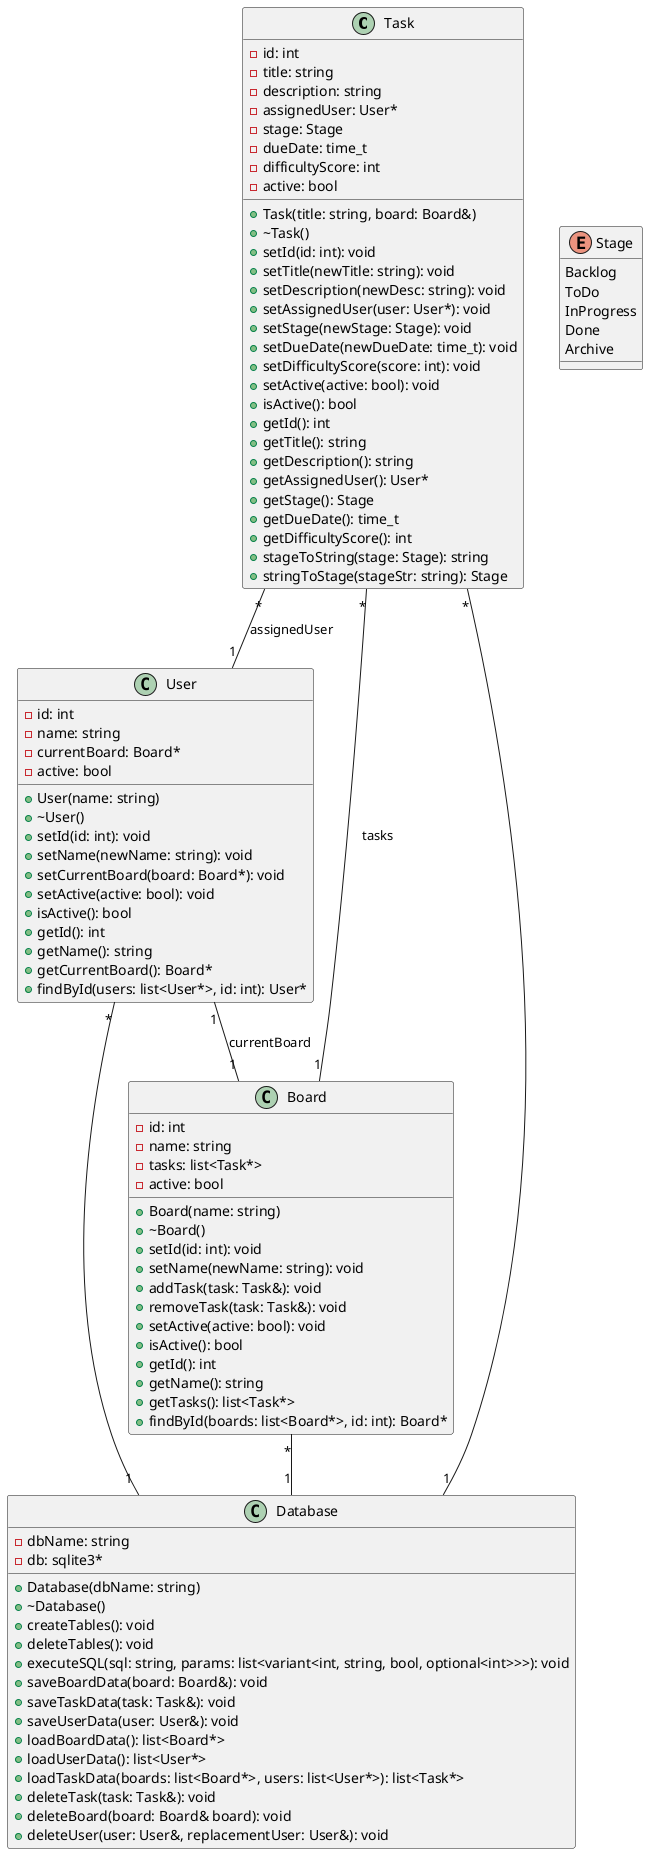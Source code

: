 @startuml classUML

Task "*" -- "1" User : assignedUser
Task "*" -- "1" Board : tasks
Task "*" -- "1" Database
Board "*" -- "1" Database
User "*" -- "1" Database
User "1" -- "1" Board : currentBoard

class Task {
  -id: int
  -title: string
  -description: string
  -assignedUser: User*
  -stage: Stage
  -dueDate: time_t
  -difficultyScore: int
  -active: bool
  +Task(title: string, board: Board&)
  +~Task()
  +setId(id: int): void
  +setTitle(newTitle: string): void
  +setDescription(newDesc: string): void
  +setAssignedUser(user: User*): void
  +setStage(newStage: Stage): void
  +setDueDate(newDueDate: time_t): void
  +setDifficultyScore(score: int): void
  +setActive(active: bool): void
  +isActive(): bool
  +getId(): int
  +getTitle(): string
  +getDescription(): string
  +getAssignedUser(): User*
  +getStage(): Stage
  +getDueDate(): time_t
  +getDifficultyScore(): int
  +stageToString(stage: Stage): string
  +stringToStage(stageStr: string): Stage
}

enum Stage {
  Backlog
  ToDo
  InProgress
  Done
  Archive
}

class User {
  -id: int
  -name: string
  -currentBoard: Board*
  -active: bool
  +User(name: string)
  +~User()
  +setId(id: int): void
  +setName(newName: string): void
  +setCurrentBoard(board: Board*): void
  +setActive(active: bool): void
  +isActive(): bool
  +getId(): int
  +getName(): string
  +getCurrentBoard(): Board*
  +findById(users: list<User*>, id: int): User*
}

class Board {
  -id: int
  -name: string
  -tasks: list<Task*>
  -active: bool
  +Board(name: string)
  +~Board()
  +setId(id: int): void
  +setName(newName: string): void
  +addTask(task: Task&): void
  +removeTask(task: Task&): void
  +setActive(active: bool): void
  +isActive(): bool
  +getId(): int
  +getName(): string
  +getTasks(): list<Task*>
  +findById(boards: list<Board*>, id: int): Board*
}

class Database {
  -dbName: string
  -db: sqlite3*
  +Database(dbName: string)
  +~Database()
  +createTables(): void
  +deleteTables(): void
  +executeSQL(sql: string, params: list<variant<int, string, bool, optional<int>>>): void
  +saveBoardData(board: Board&): void
  +saveTaskData(task: Task&): void
  +saveUserData(user: User&): void
  +loadBoardData(): list<Board*>
  +loadUserData(): list<User*>
  +loadTaskData(boards: list<Board*>, users: list<User*>): list<Task*>
  +deleteTask(task: Task&): void
  +deleteBoard(board: Board& board): void
  +deleteUser(user: User&, replacementUser: User&): void
}

@enduml
